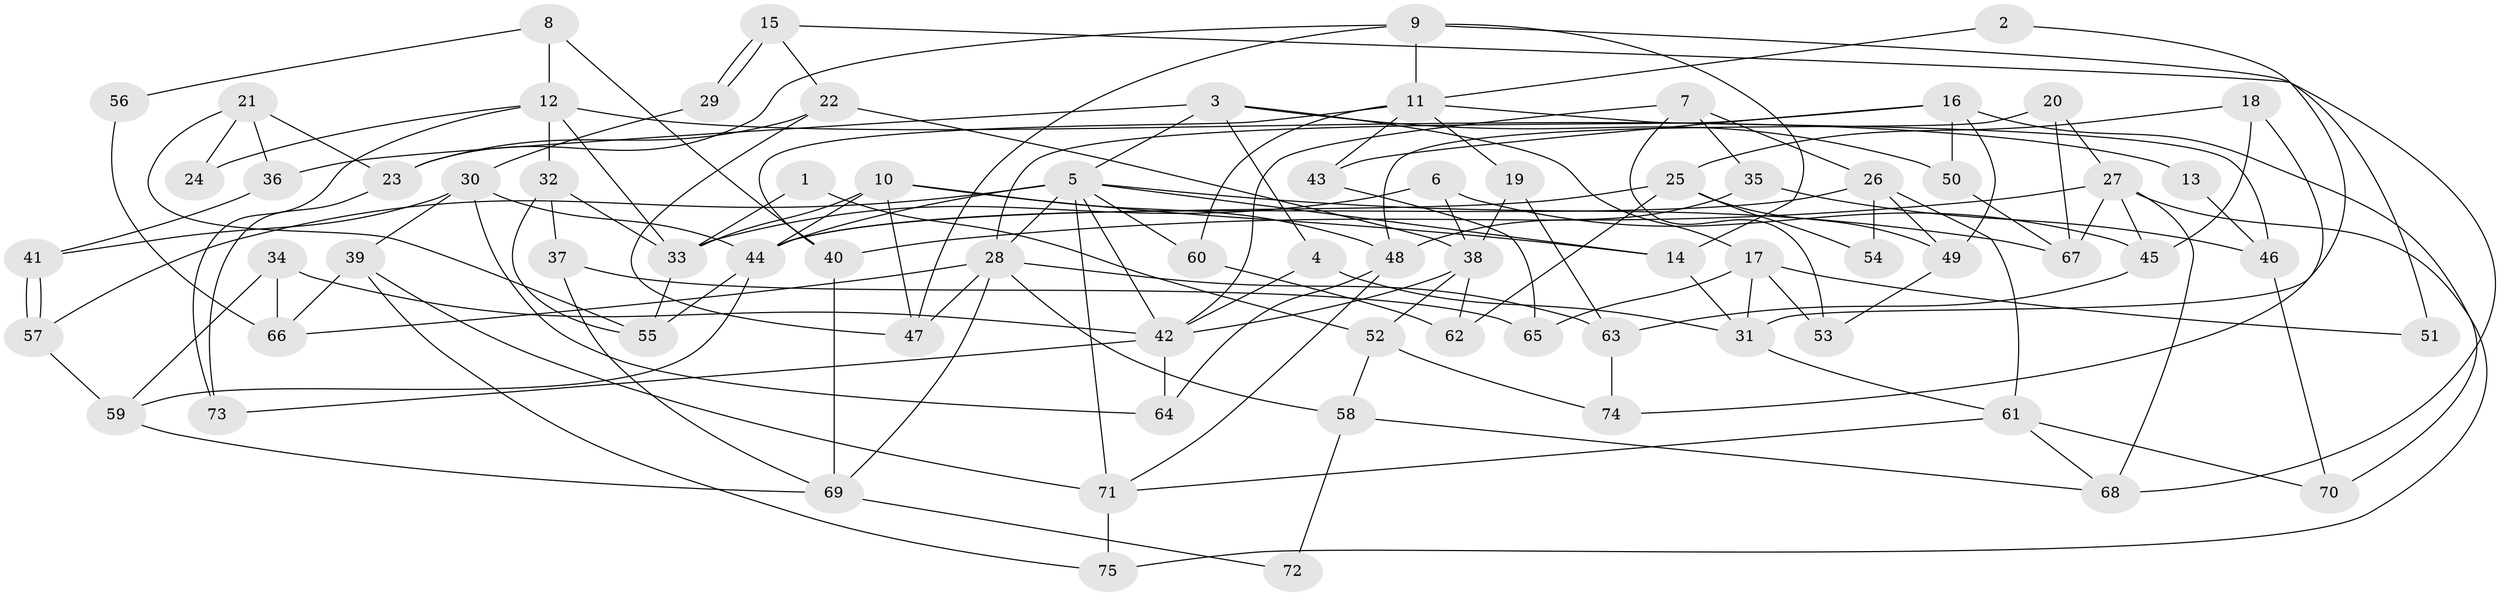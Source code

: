 // coarse degree distribution, {2: 0.1320754716981132, 7: 0.1320754716981132, 5: 0.2641509433962264, 3: 0.1509433962264151, 6: 0.05660377358490566, 4: 0.24528301886792453, 13: 0.018867924528301886}
// Generated by graph-tools (version 1.1) at 2025/37/03/04/25 23:37:04]
// undirected, 75 vertices, 150 edges
graph export_dot {
  node [color=gray90,style=filled];
  1;
  2;
  3;
  4;
  5;
  6;
  7;
  8;
  9;
  10;
  11;
  12;
  13;
  14;
  15;
  16;
  17;
  18;
  19;
  20;
  21;
  22;
  23;
  24;
  25;
  26;
  27;
  28;
  29;
  30;
  31;
  32;
  33;
  34;
  35;
  36;
  37;
  38;
  39;
  40;
  41;
  42;
  43;
  44;
  45;
  46;
  47;
  48;
  49;
  50;
  51;
  52;
  53;
  54;
  55;
  56;
  57;
  58;
  59;
  60;
  61;
  62;
  63;
  64;
  65;
  66;
  67;
  68;
  69;
  70;
  71;
  72;
  73;
  74;
  75;
  1 -- 52;
  1 -- 33;
  2 -- 31;
  2 -- 11;
  3 -- 17;
  3 -- 5;
  3 -- 4;
  3 -- 36;
  3 -- 50;
  4 -- 42;
  4 -- 31;
  5 -- 14;
  5 -- 44;
  5 -- 28;
  5 -- 42;
  5 -- 57;
  5 -- 60;
  5 -- 67;
  5 -- 71;
  6 -- 38;
  6 -- 33;
  6 -- 45;
  7 -- 42;
  7 -- 26;
  7 -- 35;
  7 -- 53;
  8 -- 12;
  8 -- 40;
  8 -- 56;
  9 -- 11;
  9 -- 47;
  9 -- 14;
  9 -- 23;
  9 -- 51;
  10 -- 14;
  10 -- 47;
  10 -- 33;
  10 -- 44;
  10 -- 48;
  11 -- 19;
  11 -- 40;
  11 -- 43;
  11 -- 46;
  11 -- 60;
  12 -- 73;
  12 -- 33;
  12 -- 13;
  12 -- 24;
  12 -- 32;
  13 -- 46;
  14 -- 31;
  15 -- 22;
  15 -- 29;
  15 -- 29;
  15 -- 68;
  16 -- 50;
  16 -- 28;
  16 -- 43;
  16 -- 49;
  16 -- 70;
  17 -- 31;
  17 -- 53;
  17 -- 51;
  17 -- 65;
  18 -- 74;
  18 -- 25;
  18 -- 45;
  19 -- 38;
  19 -- 63;
  20 -- 48;
  20 -- 67;
  20 -- 27;
  21 -- 55;
  21 -- 36;
  21 -- 23;
  21 -- 24;
  22 -- 38;
  22 -- 23;
  22 -- 47;
  23 -- 73;
  25 -- 44;
  25 -- 49;
  25 -- 54;
  25 -- 62;
  26 -- 44;
  26 -- 61;
  26 -- 49;
  26 -- 54;
  27 -- 45;
  27 -- 40;
  27 -- 67;
  27 -- 68;
  27 -- 75;
  28 -- 69;
  28 -- 47;
  28 -- 58;
  28 -- 63;
  28 -- 66;
  29 -- 30;
  30 -- 44;
  30 -- 39;
  30 -- 41;
  30 -- 64;
  31 -- 61;
  32 -- 33;
  32 -- 37;
  32 -- 55;
  33 -- 55;
  34 -- 66;
  34 -- 42;
  34 -- 59;
  35 -- 48;
  35 -- 46;
  36 -- 41;
  37 -- 65;
  37 -- 69;
  38 -- 62;
  38 -- 42;
  38 -- 52;
  39 -- 71;
  39 -- 75;
  39 -- 66;
  40 -- 69;
  41 -- 57;
  41 -- 57;
  42 -- 64;
  42 -- 73;
  43 -- 65;
  44 -- 59;
  44 -- 55;
  45 -- 63;
  46 -- 70;
  48 -- 71;
  48 -- 64;
  49 -- 53;
  50 -- 67;
  52 -- 58;
  52 -- 74;
  56 -- 66;
  57 -- 59;
  58 -- 68;
  58 -- 72;
  59 -- 69;
  60 -- 62;
  61 -- 68;
  61 -- 70;
  61 -- 71;
  63 -- 74;
  69 -- 72;
  71 -- 75;
}
